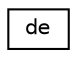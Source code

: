 digraph "Graphical Class Hierarchy"
{
  edge [fontname="Helvetica",fontsize="10",labelfontname="Helvetica",labelfontsize="10"];
  node [fontname="Helvetica",fontsize="10",shape=record];
  rankdir="LR";
  Node1 [label="de",height=0.2,width=0.4,color="black", fillcolor="white", style="filled",URL="$d3/dee/structde.html"];
}
